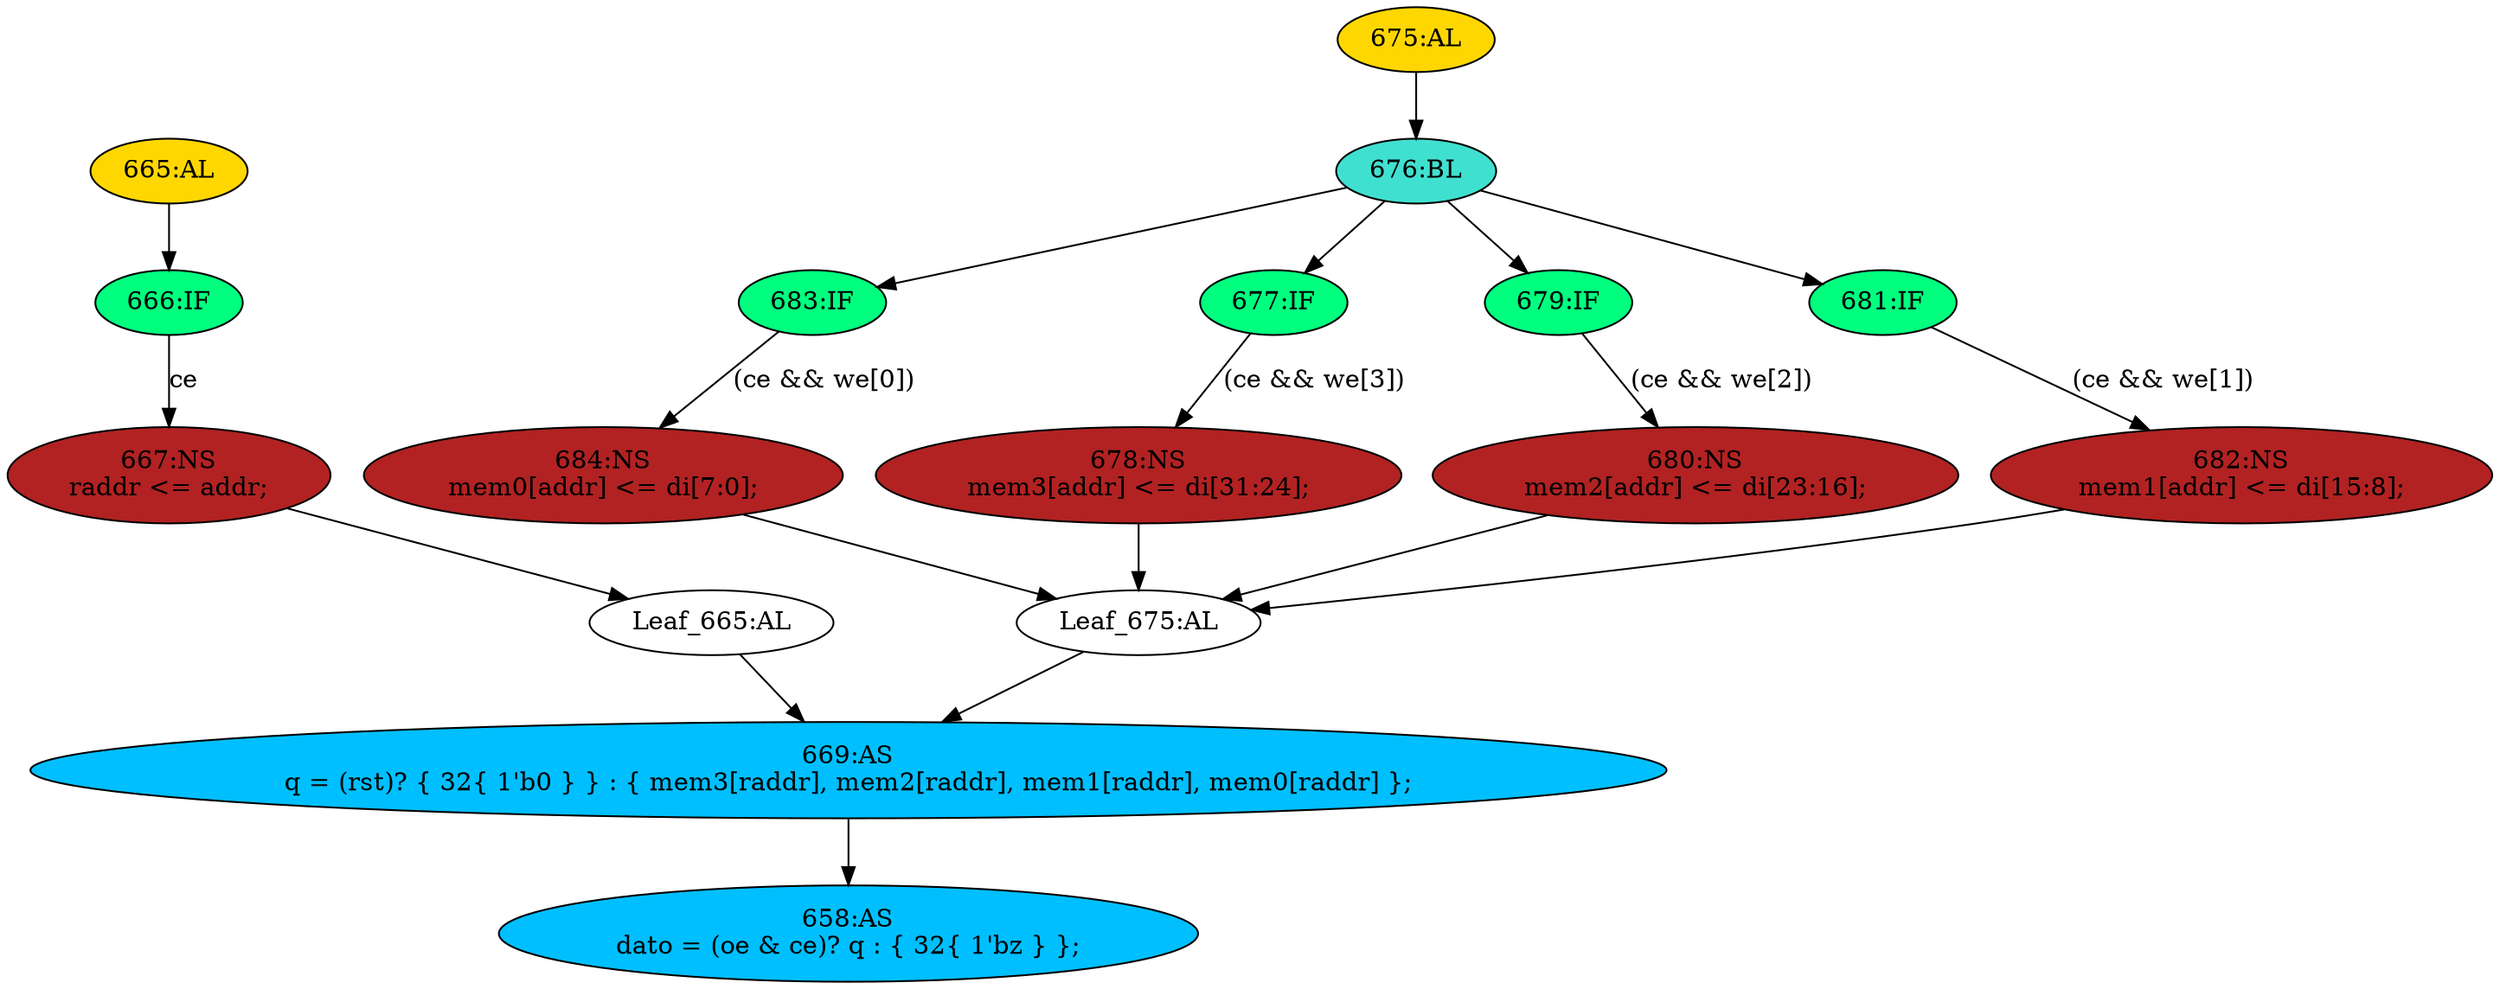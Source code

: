 strict digraph "compose( ,  )" {
	node [label="\N"];
	"684:NS"	 [ast="<pyverilog.vparser.ast.NonblockingSubstitution object at 0x7feacfedbe50>",
		fillcolor=firebrick,
		label="684:NS
mem0[addr] <= di[7:0];",
		statements="[<pyverilog.vparser.ast.NonblockingSubstitution object at 0x7feacfedbe50>]",
		style=filled,
		typ=NonblockingSubstitution];
	"Leaf_675:AL"	 [def_var="['mem1', 'mem0', 'mem3', 'mem2']",
		label="Leaf_675:AL"];
	"684:NS" -> "Leaf_675:AL"	 [cond="[]",
		lineno=None];
	"667:NS"	 [ast="<pyverilog.vparser.ast.NonblockingSubstitution object at 0x7feacfacf690>",
		fillcolor=firebrick,
		label="667:NS
raddr <= addr;",
		statements="[<pyverilog.vparser.ast.NonblockingSubstitution object at 0x7feacfacf690>]",
		style=filled,
		typ=NonblockingSubstitution];
	"Leaf_665:AL"	 [def_var="['raddr']",
		label="Leaf_665:AL"];
	"667:NS" -> "Leaf_665:AL"	 [cond="[]",
		lineno=None];
	"683:IF"	 [ast="<pyverilog.vparser.ast.IfStatement object at 0x7feacfedbc90>",
		fillcolor=springgreen,
		label="683:IF",
		statements="[]",
		style=filled,
		typ=IfStatement];
	"683:IF" -> "684:NS"	 [cond="['ce', 'we']",
		label="(ce && we[0])",
		lineno=683];
	"675:AL"	 [ast="<pyverilog.vparser.ast.Always object at 0x7feacfacfe10>",
		clk_sens=True,
		fillcolor=gold,
		label="675:AL",
		sens="['clk']",
		statements="[]",
		style=filled,
		typ=Always,
		use_var="['we', 'ce', 'di']"];
	"676:BL"	 [ast="<pyverilog.vparser.ast.Block object at 0x7feacfedbb10>",
		fillcolor=turquoise,
		label="676:BL",
		statements="[]",
		style=filled,
		typ=Block];
	"675:AL" -> "676:BL"	 [cond="[]",
		lineno=None];
	"677:IF"	 [ast="<pyverilog.vparser.ast.IfStatement object at 0x7feacfedb050>",
		fillcolor=springgreen,
		label="677:IF",
		statements="[]",
		style=filled,
		typ=IfStatement];
	"678:NS"	 [ast="<pyverilog.vparser.ast.NonblockingSubstitution object at 0x7feacfedb210>",
		fillcolor=firebrick,
		label="678:NS
mem3[addr] <= di[31:24];",
		statements="[<pyverilog.vparser.ast.NonblockingSubstitution object at 0x7feacfedb210>]",
		style=filled,
		typ=NonblockingSubstitution];
	"677:IF" -> "678:NS"	 [cond="['ce', 'we']",
		label="(ce && we[3])",
		lineno=677];
	"679:IF"	 [ast="<pyverilog.vparser.ast.IfStatement object at 0x7feacfedb490>",
		fillcolor=springgreen,
		label="679:IF",
		statements="[]",
		style=filled,
		typ=IfStatement];
	"680:NS"	 [ast="<pyverilog.vparser.ast.NonblockingSubstitution object at 0x7feacfedb650>",
		fillcolor=firebrick,
		label="680:NS
mem2[addr] <= di[23:16];",
		statements="[<pyverilog.vparser.ast.NonblockingSubstitution object at 0x7feacfedb650>]",
		style=filled,
		typ=NonblockingSubstitution];
	"679:IF" -> "680:NS"	 [cond="['ce', 'we']",
		label="(ce && we[2])",
		lineno=679];
	"681:IF"	 [ast="<pyverilog.vparser.ast.IfStatement object at 0x7feacfedb890>",
		fillcolor=springgreen,
		label="681:IF",
		statements="[]",
		style=filled,
		typ=IfStatement];
	"682:NS"	 [ast="<pyverilog.vparser.ast.NonblockingSubstitution object at 0x7feacfedba50>",
		fillcolor=firebrick,
		label="682:NS
mem1[addr] <= di[15:8];",
		statements="[<pyverilog.vparser.ast.NonblockingSubstitution object at 0x7feacfedba50>]",
		style=filled,
		typ=NonblockingSubstitution];
	"681:IF" -> "682:NS"	 [cond="['ce', 'we']",
		label="(ce && we[1])",
		lineno=681];
	"669:AS"	 [ast="<pyverilog.vparser.ast.Assign object at 0x7feacfacf990>",
		def_var="['q']",
		fillcolor=deepskyblue,
		label="669:AS
q = (rst)? { 32{ 1'b0 } } : { mem3[raddr], mem2[raddr], mem1[raddr], mem0[raddr] };",
		statements="[]",
		style=filled,
		typ=Assign,
		use_var="['rst', 'mem3', 'raddr', 'mem2', 'raddr', 'mem1', 'raddr', 'mem0', 'raddr']"];
	"Leaf_665:AL" -> "669:AS";
	"658:AS"	 [ast="<pyverilog.vparser.ast.Assign object at 0x7feacfacf2d0>",
		def_var="['dato']",
		fillcolor=deepskyblue,
		label="658:AS
dato = (oe & ce)? q : { 32{ 1'bz } };",
		statements="[]",
		style=filled,
		typ=Assign,
		use_var="['oe', 'ce', 'q']"];
	"669:AS" -> "658:AS";
	"678:NS" -> "Leaf_675:AL"	 [cond="[]",
		lineno=None];
	"676:BL" -> "683:IF"	 [cond="[]",
		lineno=None];
	"676:BL" -> "677:IF"	 [cond="[]",
		lineno=None];
	"676:BL" -> "679:IF"	 [cond="[]",
		lineno=None];
	"676:BL" -> "681:IF"	 [cond="[]",
		lineno=None];
	"665:AL"	 [ast="<pyverilog.vparser.ast.Always object at 0x7feacfacf510>",
		clk_sens=True,
		fillcolor=gold,
		label="665:AL",
		sens="['clk']",
		statements="[]",
		style=filled,
		typ=Always,
		use_var="['addr', 'ce']"];
	"666:IF"	 [ast="<pyverilog.vparser.ast.IfStatement object at 0x7feacfacf450>",
		fillcolor=springgreen,
		label="666:IF",
		statements="[]",
		style=filled,
		typ=IfStatement];
	"665:AL" -> "666:IF"	 [cond="[]",
		lineno=None];
	"666:IF" -> "667:NS"	 [cond="['ce']",
		label=ce,
		lineno=666];
	"Leaf_675:AL" -> "669:AS";
	"682:NS" -> "Leaf_675:AL"	 [cond="[]",
		lineno=None];
	"680:NS" -> "Leaf_675:AL"	 [cond="[]",
		lineno=None];
}
